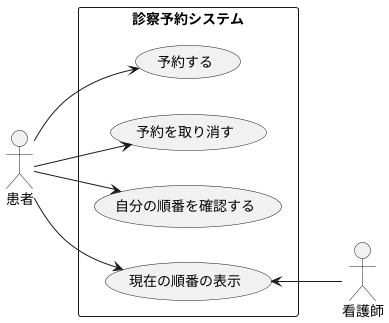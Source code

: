 @startuml 診察予約
left to right direction
actor 患者
actor 看護師
rectangle 診察予約システム{
    usecase 予約する as c
    usecase 予約を取り消す as d
    usecase 自分の順番を確認する as e
    usecase 現在の順番の表示 as f
}
患者 --> c
患者 --> d
患者 --> e
患者 --> f
f <-- 看護師
@enduml